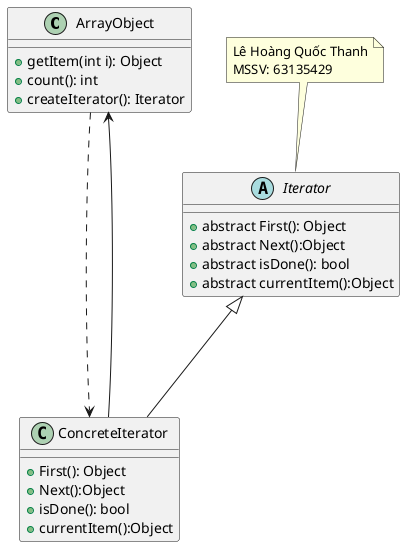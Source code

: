 @startuml
'https://plantuml.com/class-diagram

class ArrayObject{
    + getItem(int i): Object
    + count(): int
    + createIterator(): Iterator
}

abstract class Iterator{
   + abstract First(): Object
   + abstract Next():Object
   + abstract isDone(): bool
   + abstract currentItem():Object
}

class ConcreteIterator{
   + First(): Object
   + Next():Object
   + isDone(): bool
   + currentItem():Object
}

Iterator <|--- ConcreteIterator
ConcreteIterator ----> ArrayObject
ArrayObject ....> ConcreteIterator

note top of Iterator
    Lê Hoàng Quốc Thanh
    MSSV: 63135429
end note

@enduml
